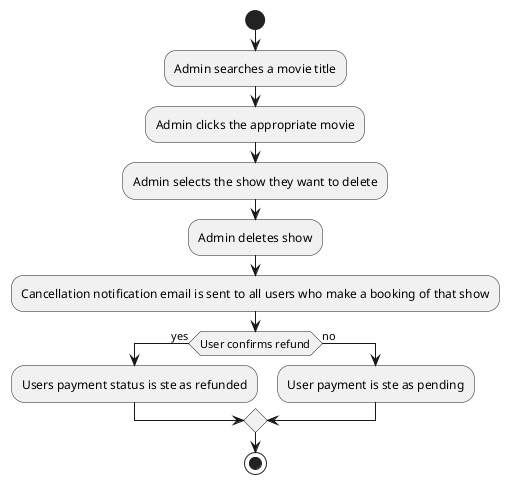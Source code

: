 @startuml
start
:Admin searches a movie title;
:Admin clicks the appropriate movie;
:Admin selects the show they want to delete;
:Admin deletes show;
:Cancellation notification email is sent to all users who make a booking of that show;
if (User confirms refund) then (yes)
    :Users payment status is ste as refunded;
else (no)
    :User payment is ste as pending;
endif

stop
@enduml
